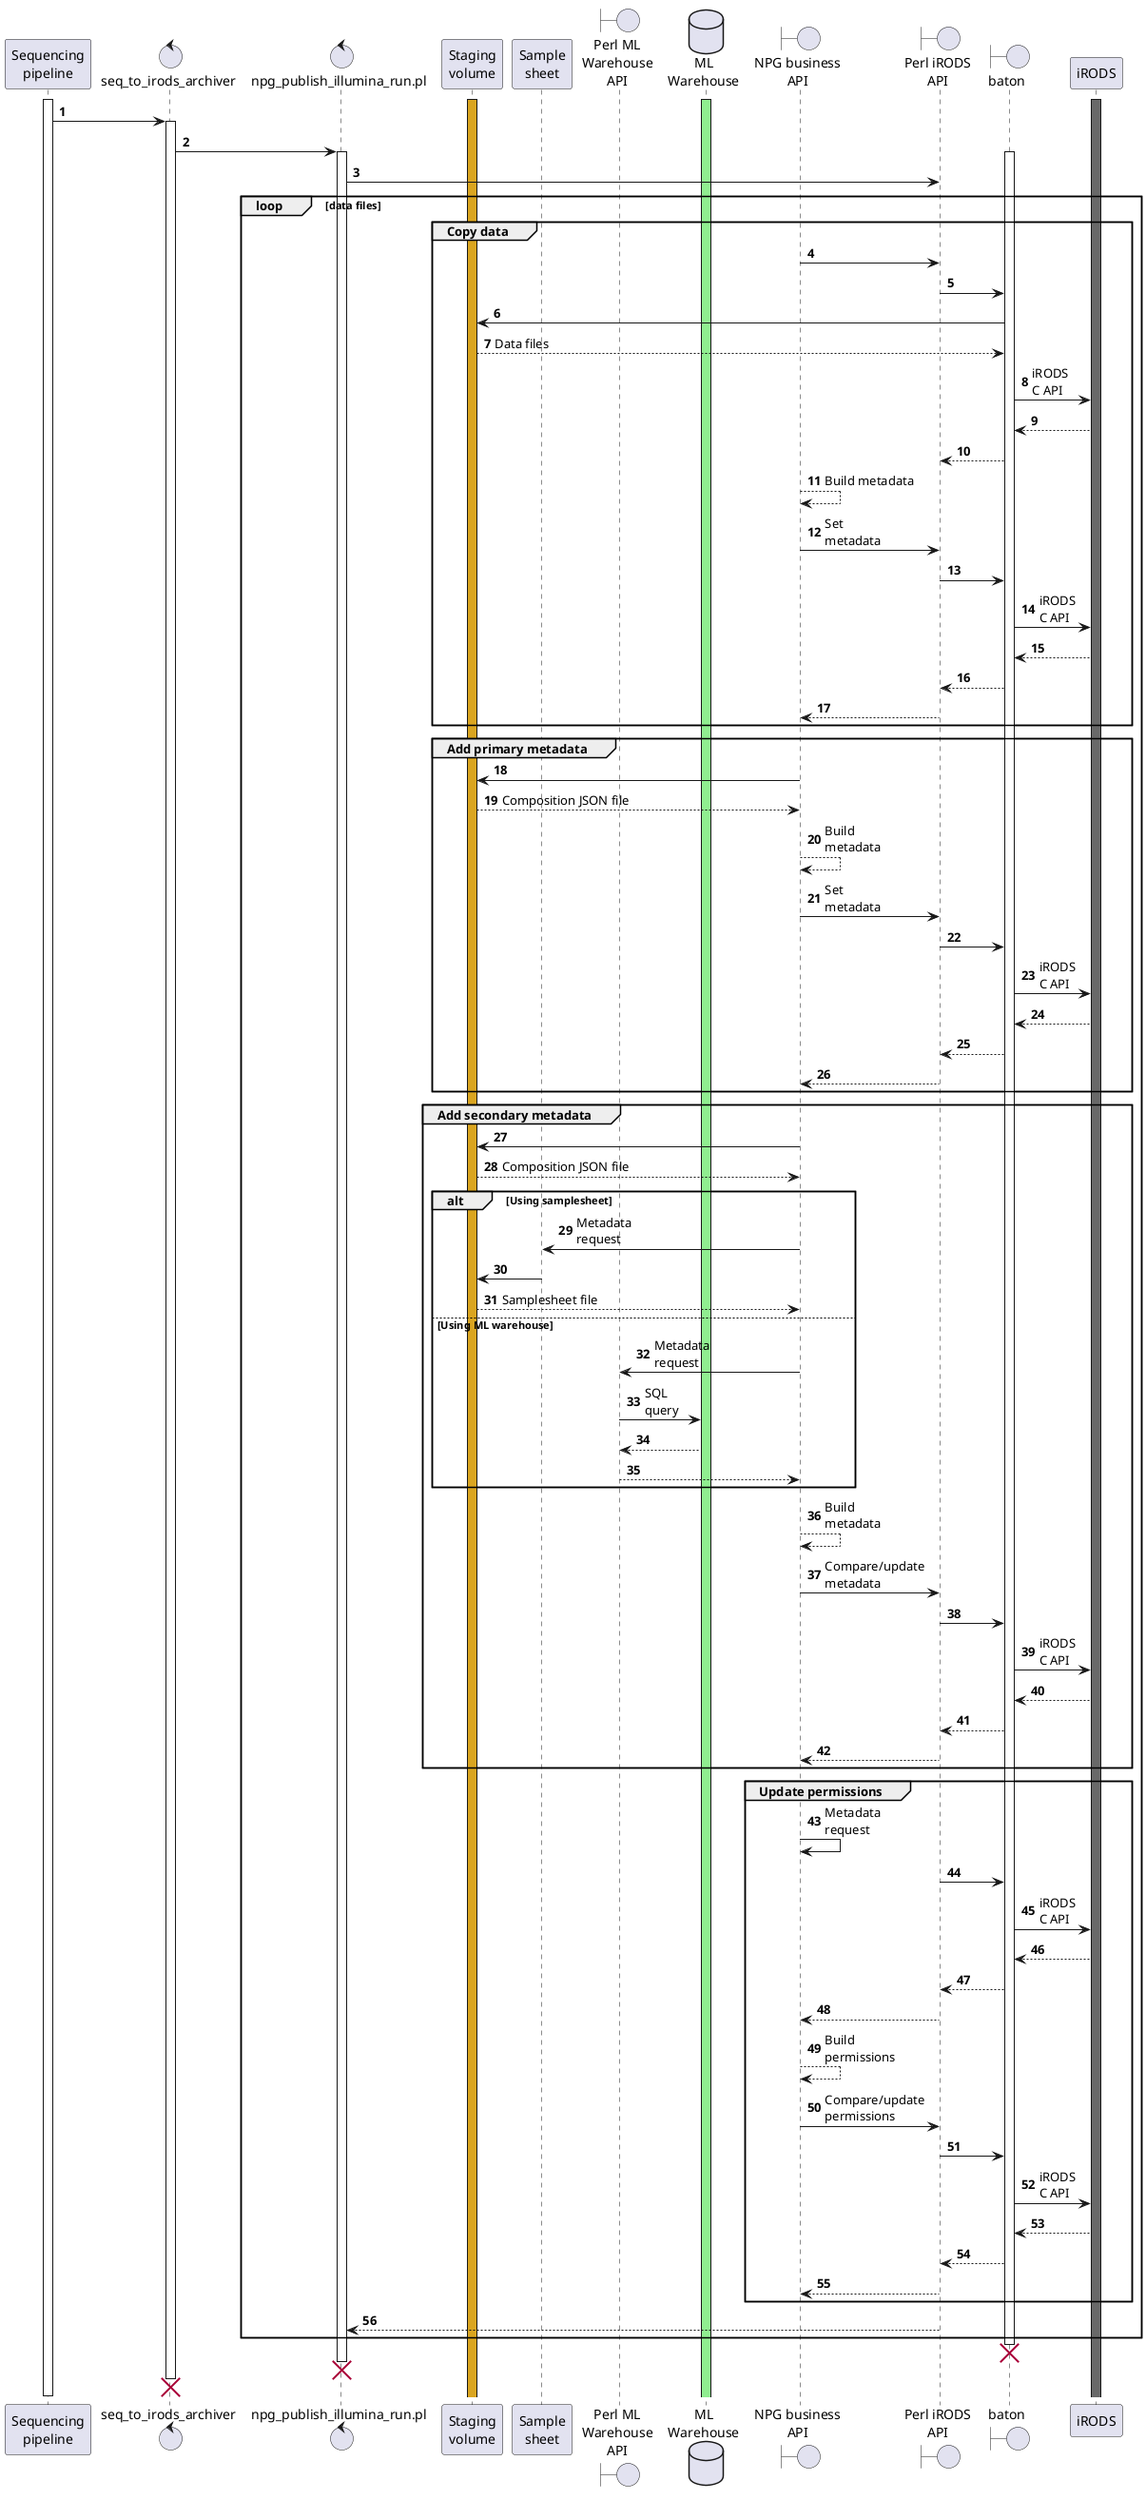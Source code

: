 @startuml
'https://plantuml.com/sequence-diagram

autonumber

participant "Sequencing\npipeline" as seqpipe
control "seq_to_irods_archiver" as archiver
control "npg_publish_illumina_run.pl" as publish_illumina_run
participant "Staging\nvolume" as staging
participant "Sample\nsheet" as samplesheet
boundary "Perl ML\nWarehouse\nAPI" as perl_mlwh_api
database "ML\nWarehouse" as mlwh
boundary "NPG business\nAPI" as npg_business_api
boundary "Perl iRODS\nAPI" as perl_irods_api
boundary "baton" as baton
participant "iRODS" as irods

activate mlwh #lightgreen
activate irods #dimgray
activate staging #goldenrod
activate seqpipe

seqpipe -> archiver
activate archiver
archiver -> publish_illumina_run
activate publish_illumina_run
activate baton

publish_illumina_run -> perl_irods_api

loop data files

group Copy data
npg_business_api -> perl_irods_api
perl_irods_api -> baton
baton -> staging
staging --> baton : Data files
baton -> irods : iRODS\nC API
irods --> baton
baton --> perl_irods_api

npg_business_api --> npg_business_api : Build metadata

npg_business_api -> perl_irods_api : Set \nmetadata
perl_irods_api -> baton
baton -> irods : iRODS\nC API
irods --> baton
baton --> perl_irods_api
perl_irods_api --> npg_business_api
end

group Add primary metadata
npg_business_api -> staging
staging --> npg_business_api : Composition JSON file
npg_business_api --> npg_business_api : Build\nmetadata

npg_business_api -> perl_irods_api : Set\nmetadata
perl_irods_api -> baton
baton -> irods : iRODS\nC API
irods --> baton
baton --> perl_irods_api
perl_irods_api --> npg_business_api
end group

group Add secondary metadata
npg_business_api -> staging
staging --> npg_business_api : Composition JSON file

alt Using samplesheet
    npg_business_api -> samplesheet : Metadata\nrequest
    samplesheet -> staging
    staging--> npg_business_api : Samplesheet file
else Using ML warehouse
    npg_business_api -> perl_mlwh_api : Metadata\nrequest
    perl_mlwh_api -> mlwh : SQL\nquery
    mlwh --> perl_mlwh_api
    perl_mlwh_api --> npg_business_api
end

npg_business_api --> npg_business_api : Build\nmetadata

npg_business_api -> perl_irods_api : Compare/update\nmetadata
perl_irods_api -> baton
baton -> irods : iRODS\nC API
irods --> baton
baton --> perl_irods_api
perl_irods_api --> npg_business_api
end group

group Update permissions
npg_business_api -> npg_business_api : Metadata\nrequest
perl_irods_api -> baton
baton -> irods : iRODS\nC API
irods --> baton
baton --> perl_irods_api
perl_irods_api --> npg_business_api

npg_business_api --> npg_business_api : Build\npermissions

npg_business_api -> perl_irods_api : Compare/update\npermissions
perl_irods_api -> baton
baton -> irods : iRODS\nC API
irods --> baton
baton --> perl_irods_api
perl_irods_api --> npg_business_api
end group

perl_irods_api --> publish_illumina_run
end

destroy baton
destroy publish_illumina_run
destroy archiver
deactivate seqpipe

@enduml
